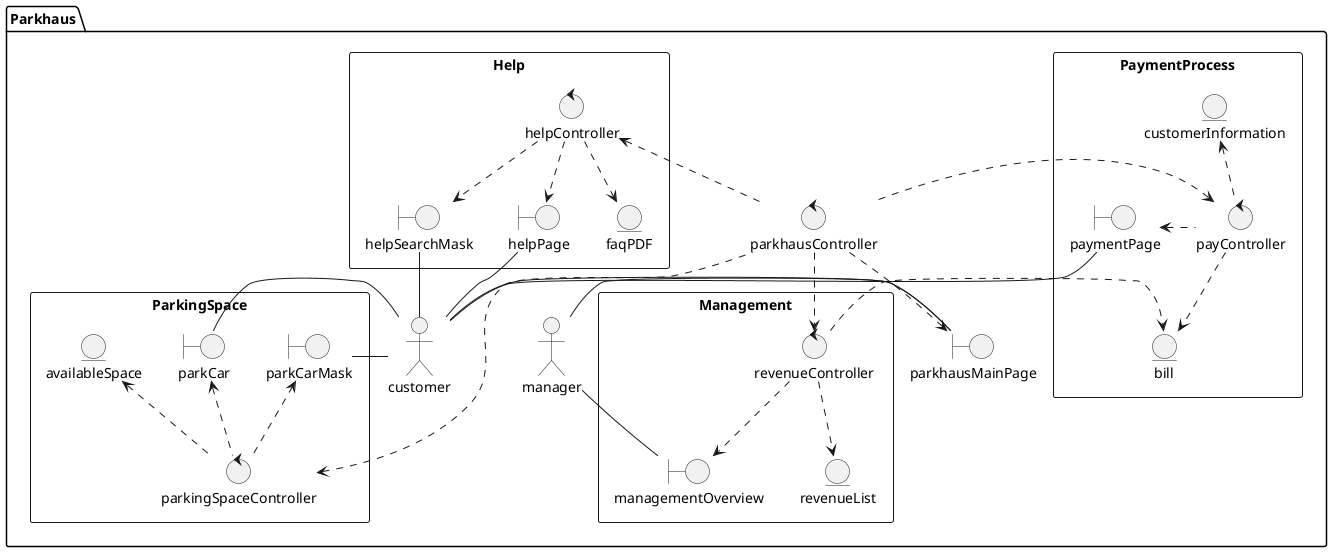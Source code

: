 @startuml

package Parkhaus {

actor customer as c
actor manager as m
control parkhausController
boundary parkhausMainPage

    rectangle PaymentProcess {
        boundary paymentPage
        control payController
        entity customerInformation
        entity bill

        payController .up.> customerInformation
        payController .left.> paymentPage
        payController ..> bill

        c -up- paymentPage


    }

    rectangle Help {
        boundary helpPage
        boundary helpSearchMask
        control helpController
        entity faqPDF

        helpController ..> helpPage
        helpController ..> faqPDF
        helpController ..> helpSearchMask

        c -up- helpPage
        c -up- helpSearchMask

    }

    rectangle Management {

        boundary managementOverview
        control revenueController
        entity revenueList

        m -down- managementOverview
        m - parkhausMainPage

        parkhausController ..> revenueController
        revenueController ..> managementOverview
        revenueController ..> revenueList
        revenueController ..> bill

    }

    rectangle ParkingSpace {
        boundary parkCarMask
        boundary parkCar
        control parkingSpaceController
        entity availableSpace


        parkingSpaceController .up.> parkCarMask
        parkingSpaceController .up.> parkCar
        parkingSpaceController .up.> availableSpace

        c - parkCarMask
        c - parkCar





    }

    parkhausController .up.> parkingSpaceController
    parkhausController .left.> payController
    parkhausController .down.> helpController
    parkhausController .down.> parkhausMainPage
    c - parkhausMainPage


}

@enduml